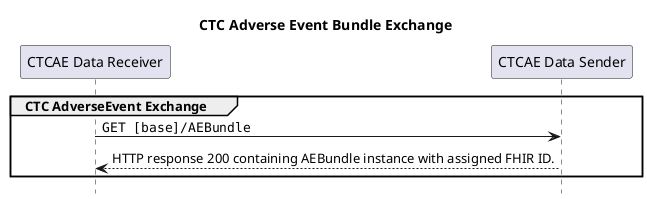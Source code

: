 @startuml
skinparam defaultFontName Arial

title CTC Adverse Event Bundle Exchange
hide footbox
participant "CTCAE Data Receiver" as Receiver
participant "CTCAE Data Sender" as Sender

group CTC AdverseEvent Exchange
    "Receiver" -> "Sender" : ""GET [base]/AEBundle""
    "Sender" --> "Receiver" : HTTP response 200 containing AEBundle instance with assigned FHIR ID.
end

@enduml
